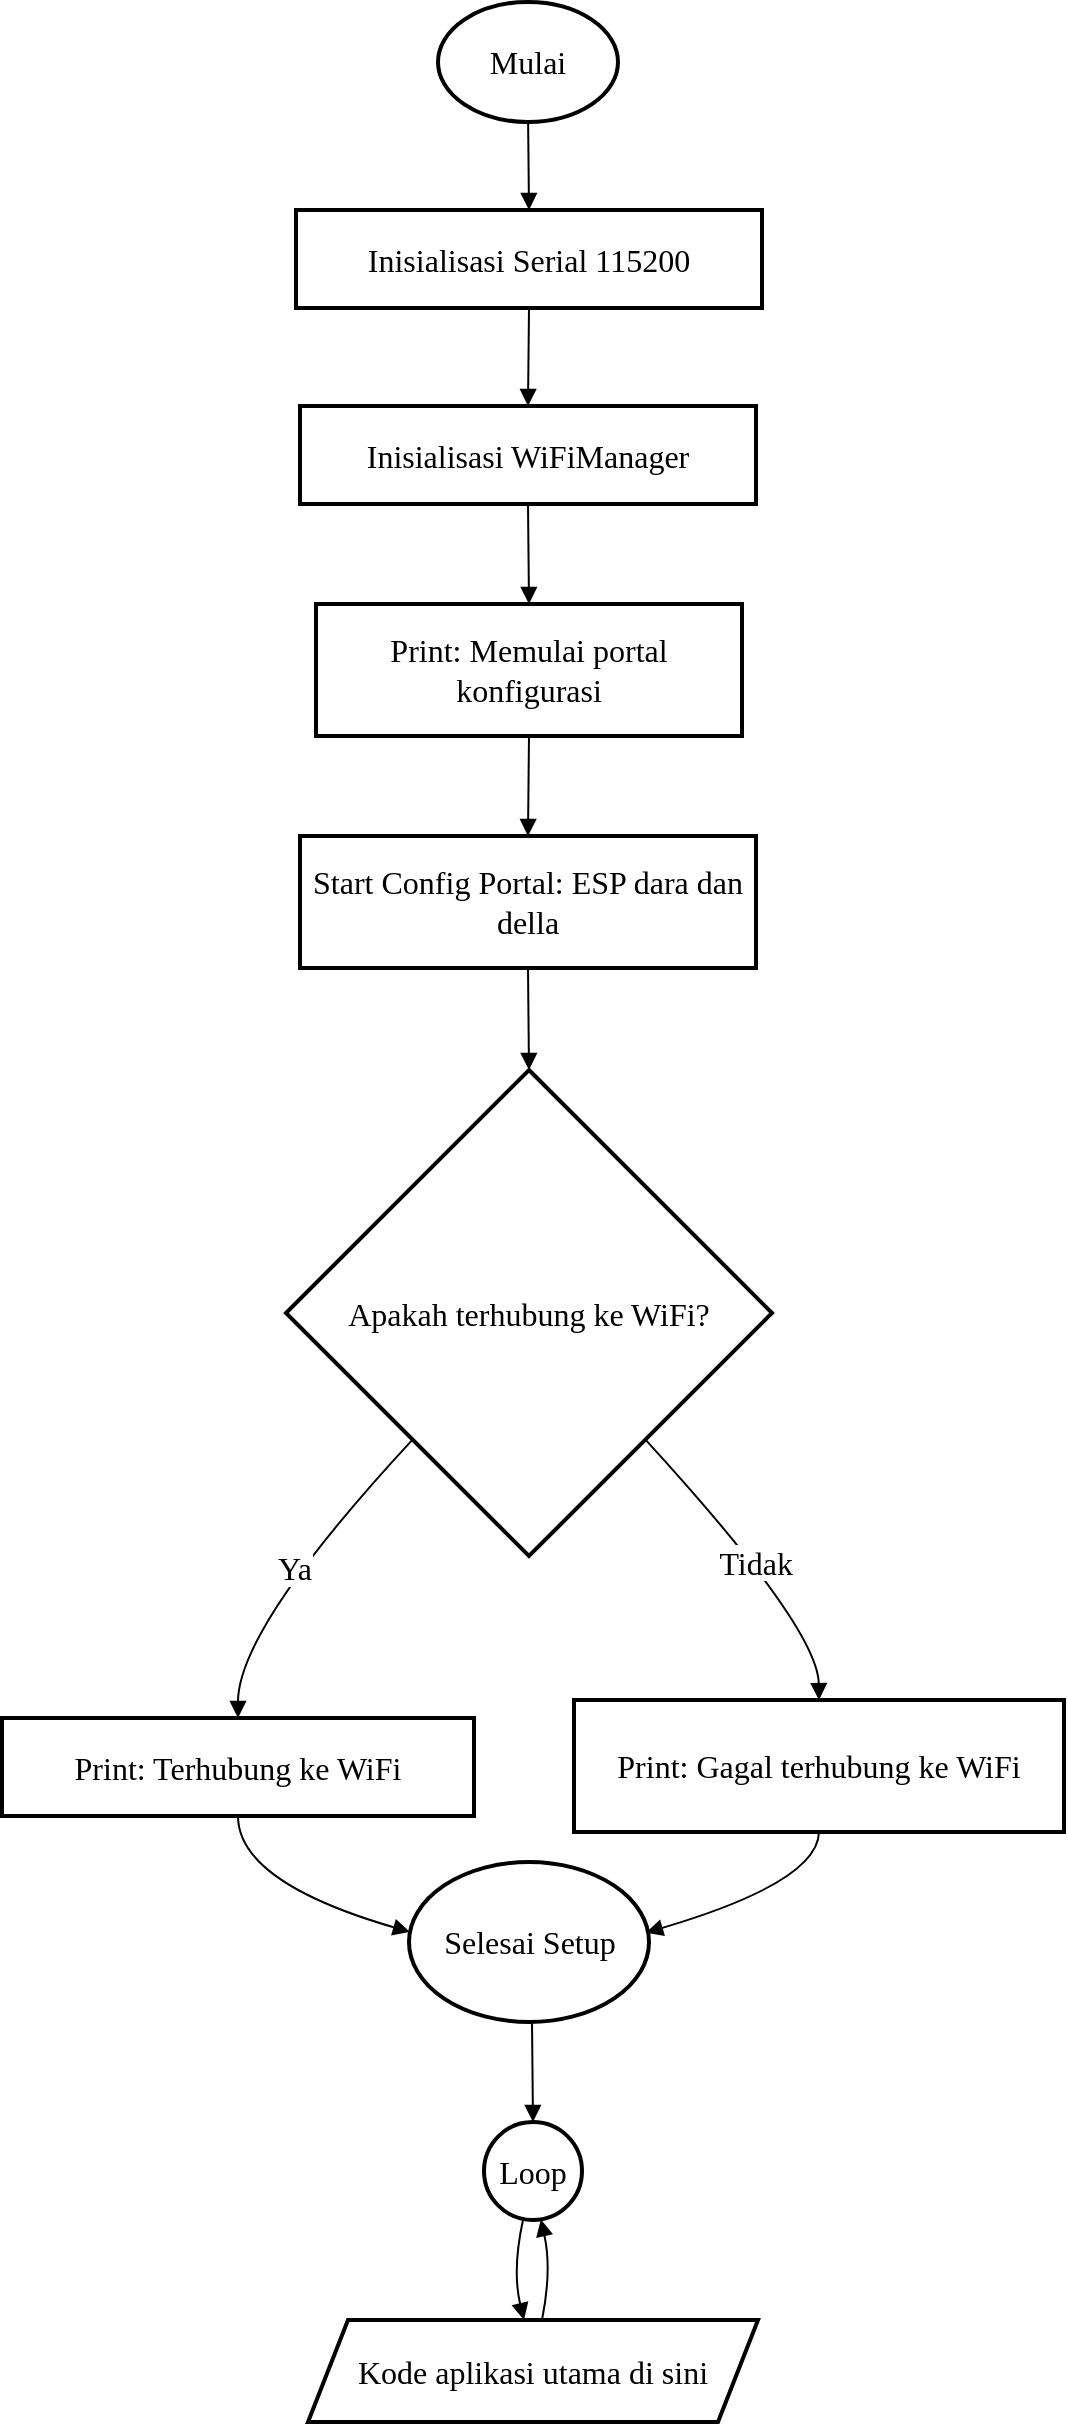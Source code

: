 <mxfile version="24.8.3">
  <diagram name="Halaman-1" id="1eUOjrTczobyoswAb8qM">
    <mxGraphModel grid="1" page="1" gridSize="10" guides="1" tooltips="1" connect="1" arrows="1" fold="1" pageScale="1" pageWidth="827" pageHeight="1169" math="0" shadow="0">
      <root>
        <mxCell id="0" />
        <mxCell id="1" parent="0" />
        <mxCell id="onH3derzqcsLswwIFpu9-26" value="Inisialisasi Serial 115200" style="whiteSpace=wrap;strokeWidth=2;fontFamily=Comic Sans MS;fontSize=16;" vertex="1" parent="1">
          <mxGeometry x="295" y="124" width="233" height="49" as="geometry" />
        </mxCell>
        <mxCell id="onH3derzqcsLswwIFpu9-27" value="Inisialisasi WiFiManager" style="whiteSpace=wrap;strokeWidth=2;fontFamily=Comic Sans MS;fontSize=16;" vertex="1" parent="1">
          <mxGeometry x="297" y="222" width="228" height="49" as="geometry" />
        </mxCell>
        <mxCell id="onH3derzqcsLswwIFpu9-28" value="Print: Memulai portal konfigurasi" style="whiteSpace=wrap;strokeWidth=2;fontFamily=Comic Sans MS;fontSize=16;" vertex="1" parent="1">
          <mxGeometry x="305" y="321" width="213" height="66" as="geometry" />
        </mxCell>
        <mxCell id="onH3derzqcsLswwIFpu9-29" value="Start Config Portal: ESP dara dan della" style="whiteSpace=wrap;strokeWidth=2;fontFamily=Comic Sans MS;fontSize=16;" vertex="1" parent="1">
          <mxGeometry x="297" y="437" width="228" height="66" as="geometry" />
        </mxCell>
        <mxCell id="onH3derzqcsLswwIFpu9-30" value="Apakah terhubung ke WiFi?" style="rhombus;strokeWidth=2;whiteSpace=wrap;fontFamily=Comic Sans MS;fontSize=16;" vertex="1" parent="1">
          <mxGeometry x="290" y="554" width="243" height="243" as="geometry" />
        </mxCell>
        <mxCell id="onH3derzqcsLswwIFpu9-31" value="Print: Terhubung ke WiFi" style="whiteSpace=wrap;strokeWidth=2;fontFamily=Comic Sans MS;fontSize=16;" vertex="1" parent="1">
          <mxGeometry x="148" y="878" width="236" height="49" as="geometry" />
        </mxCell>
        <mxCell id="onH3derzqcsLswwIFpu9-32" value="Print: Gagal terhubung ke WiFi" style="whiteSpace=wrap;strokeWidth=2;fontFamily=Comic Sans MS;fontSize=16;" vertex="1" parent="1">
          <mxGeometry x="434" y="869" width="245" height="66" as="geometry" />
        </mxCell>
        <mxCell id="onH3derzqcsLswwIFpu9-34" value="Loop" style="ellipse;aspect=fixed;strokeWidth=2;whiteSpace=wrap;fontFamily=Comic Sans MS;fontSize=16;" vertex="1" parent="1">
          <mxGeometry x="389" y="1080" width="49" height="49" as="geometry" />
        </mxCell>
        <mxCell id="onH3derzqcsLswwIFpu9-35" value="Kode aplikasi utama di sini" style="shape=parallelogram;perimeter=parallelogramPerimeter;fixedSize=1;strokeWidth=2;whiteSpace=wrap;fontFamily=Comic Sans MS;fontSize=16;" vertex="1" parent="1">
          <mxGeometry x="301" y="1179" width="225" height="51" as="geometry" />
        </mxCell>
        <mxCell id="onH3derzqcsLswwIFpu9-36" value="" style="curved=1;startArrow=none;endArrow=block;exitX=0.5;exitY=0.99;entryX=0.5;entryY=-0.01;rounded=0;fontFamily=Comic Sans MS;fontSize=16;" edge="1" parent="1" target="onH3derzqcsLswwIFpu9-26">
          <mxGeometry relative="1" as="geometry">
            <Array as="points" />
            <mxPoint x="411" y="74" as="sourcePoint" />
          </mxGeometry>
        </mxCell>
        <mxCell id="onH3derzqcsLswwIFpu9-37" value="" style="curved=1;startArrow=none;endArrow=block;exitX=0.5;exitY=0.99;entryX=0.5;entryY=0.01;rounded=0;fontFamily=Comic Sans MS;fontSize=16;" edge="1" parent="1" source="onH3derzqcsLswwIFpu9-26" target="onH3derzqcsLswwIFpu9-27">
          <mxGeometry relative="1" as="geometry">
            <Array as="points" />
          </mxGeometry>
        </mxCell>
        <mxCell id="onH3derzqcsLswwIFpu9-38" value="" style="curved=1;startArrow=none;endArrow=block;exitX=0.5;exitY=1;entryX=0.5;entryY=0;rounded=0;fontFamily=Comic Sans MS;fontSize=16;" edge="1" parent="1" source="onH3derzqcsLswwIFpu9-27" target="onH3derzqcsLswwIFpu9-28">
          <mxGeometry relative="1" as="geometry">
            <Array as="points" />
          </mxGeometry>
        </mxCell>
        <mxCell id="onH3derzqcsLswwIFpu9-39" value="" style="curved=1;startArrow=none;endArrow=block;exitX=0.5;exitY=1;entryX=0.5;entryY=0;rounded=0;fontFamily=Comic Sans MS;fontSize=16;" edge="1" parent="1" source="onH3derzqcsLswwIFpu9-28" target="onH3derzqcsLswwIFpu9-29">
          <mxGeometry relative="1" as="geometry">
            <Array as="points" />
          </mxGeometry>
        </mxCell>
        <mxCell id="onH3derzqcsLswwIFpu9-40" value="" style="curved=1;startArrow=none;endArrow=block;exitX=0.5;exitY=1.01;entryX=0.5;entryY=0;rounded=0;fontFamily=Comic Sans MS;fontSize=16;" edge="1" parent="1" source="onH3derzqcsLswwIFpu9-29" target="onH3derzqcsLswwIFpu9-30">
          <mxGeometry relative="1" as="geometry">
            <Array as="points" />
          </mxGeometry>
        </mxCell>
        <mxCell id="onH3derzqcsLswwIFpu9-41" value="Ya" style="curved=1;startArrow=none;endArrow=block;exitX=0.04;exitY=1;entryX=0.5;entryY=-0.01;rounded=0;fontFamily=Comic Sans MS;fontSize=16;" edge="1" parent="1" source="onH3derzqcsLswwIFpu9-30" target="onH3derzqcsLswwIFpu9-31">
          <mxGeometry relative="1" as="geometry">
            <Array as="points">
              <mxPoint x="266" y="833" />
            </Array>
          </mxGeometry>
        </mxCell>
        <mxCell id="onH3derzqcsLswwIFpu9-42" value="Tidak" style="curved=1;startArrow=none;endArrow=block;exitX=0.96;exitY=1;entryX=0.5;entryY=0;rounded=0;fontFamily=Comic Sans MS;fontSize=16;" edge="1" parent="1" source="onH3derzqcsLswwIFpu9-30" target="onH3derzqcsLswwIFpu9-32">
          <mxGeometry relative="1" as="geometry">
            <Array as="points">
              <mxPoint x="556" y="833" />
            </Array>
          </mxGeometry>
        </mxCell>
        <mxCell id="onH3derzqcsLswwIFpu9-43" value="" style="curved=1;startArrow=none;endArrow=block;exitX=0.5;exitY=0.99;entryX=0.01;entryY=0.01;rounded=0;fontFamily=Comic Sans MS;fontSize=16;" edge="1" parent="1" source="onH3derzqcsLswwIFpu9-31">
          <mxGeometry relative="1" as="geometry">
            <Array as="points">
              <mxPoint x="266" y="960" />
            </Array>
            <mxPoint x="352.0" y="985" as="targetPoint" />
          </mxGeometry>
        </mxCell>
        <mxCell id="onH3derzqcsLswwIFpu9-44" value="" style="curved=1;startArrow=none;endArrow=block;exitX=0.5;exitY=1;entryX=1;entryY=0.01;rounded=0;fontFamily=Comic Sans MS;fontSize=16;" edge="1" parent="1" source="onH3derzqcsLswwIFpu9-32">
          <mxGeometry relative="1" as="geometry">
            <Array as="points">
              <mxPoint x="556" y="960" />
            </Array>
            <mxPoint x="470" y="985.34" as="targetPoint" />
          </mxGeometry>
        </mxCell>
        <mxCell id="onH3derzqcsLswwIFpu9-45" value="" style="curved=1;startArrow=none;endArrow=block;exitX=0.5;exitY=1;entryX=0.49;entryY=0;rounded=0;fontFamily=Comic Sans MS;fontSize=16;" edge="1" parent="1" target="onH3derzqcsLswwIFpu9-34">
          <mxGeometry relative="1" as="geometry">
            <Array as="points" />
            <mxPoint x="413" y="1030" as="sourcePoint" />
          </mxGeometry>
        </mxCell>
        <mxCell id="onH3derzqcsLswwIFpu9-46" value="" style="curved=1;startArrow=none;endArrow=block;exitX=0.39;exitY=1;entryX=0.48;entryY=0;rounded=0;fontFamily=Comic Sans MS;fontSize=16;" edge="1" parent="1" source="onH3derzqcsLswwIFpu9-34" target="onH3derzqcsLswwIFpu9-35">
          <mxGeometry relative="1" as="geometry">
            <Array as="points">
              <mxPoint x="403" y="1154" />
            </Array>
          </mxGeometry>
        </mxCell>
        <mxCell id="onH3derzqcsLswwIFpu9-47" value="" style="curved=1;startArrow=none;endArrow=block;exitX=0.52;exitY=0;entryX=0.59;entryY=1;rounded=0;fontFamily=Comic Sans MS;fontSize=16;" edge="1" parent="1" source="onH3derzqcsLswwIFpu9-35" target="onH3derzqcsLswwIFpu9-34">
          <mxGeometry relative="1" as="geometry">
            <Array as="points">
              <mxPoint x="423" y="1154" />
            </Array>
          </mxGeometry>
        </mxCell>
        <mxCell id="onH3derzqcsLswwIFpu9-48" value="&lt;font face=&quot;Comic Sans MS&quot;&gt;&lt;span style=&quot;font-size: 16px;&quot;&gt;Mulai&lt;/span&gt;&lt;/font&gt;" style="ellipse;whiteSpace=wrap;html=1;strokeWidth=2;" vertex="1" parent="1">
          <mxGeometry x="366" y="20" width="90" height="60" as="geometry" />
        </mxCell>
        <mxCell id="onH3derzqcsLswwIFpu9-50" value="&lt;font face=&quot;Comic Sans MS&quot;&gt;&lt;span style=&quot;font-size: 16px;&quot;&gt;Selesai Setup&lt;/span&gt;&lt;/font&gt;" style="ellipse;whiteSpace=wrap;html=1;strokeWidth=2;" vertex="1" parent="1">
          <mxGeometry x="351.5" y="950" width="120" height="80" as="geometry" />
        </mxCell>
      </root>
    </mxGraphModel>
  </diagram>
</mxfile>
